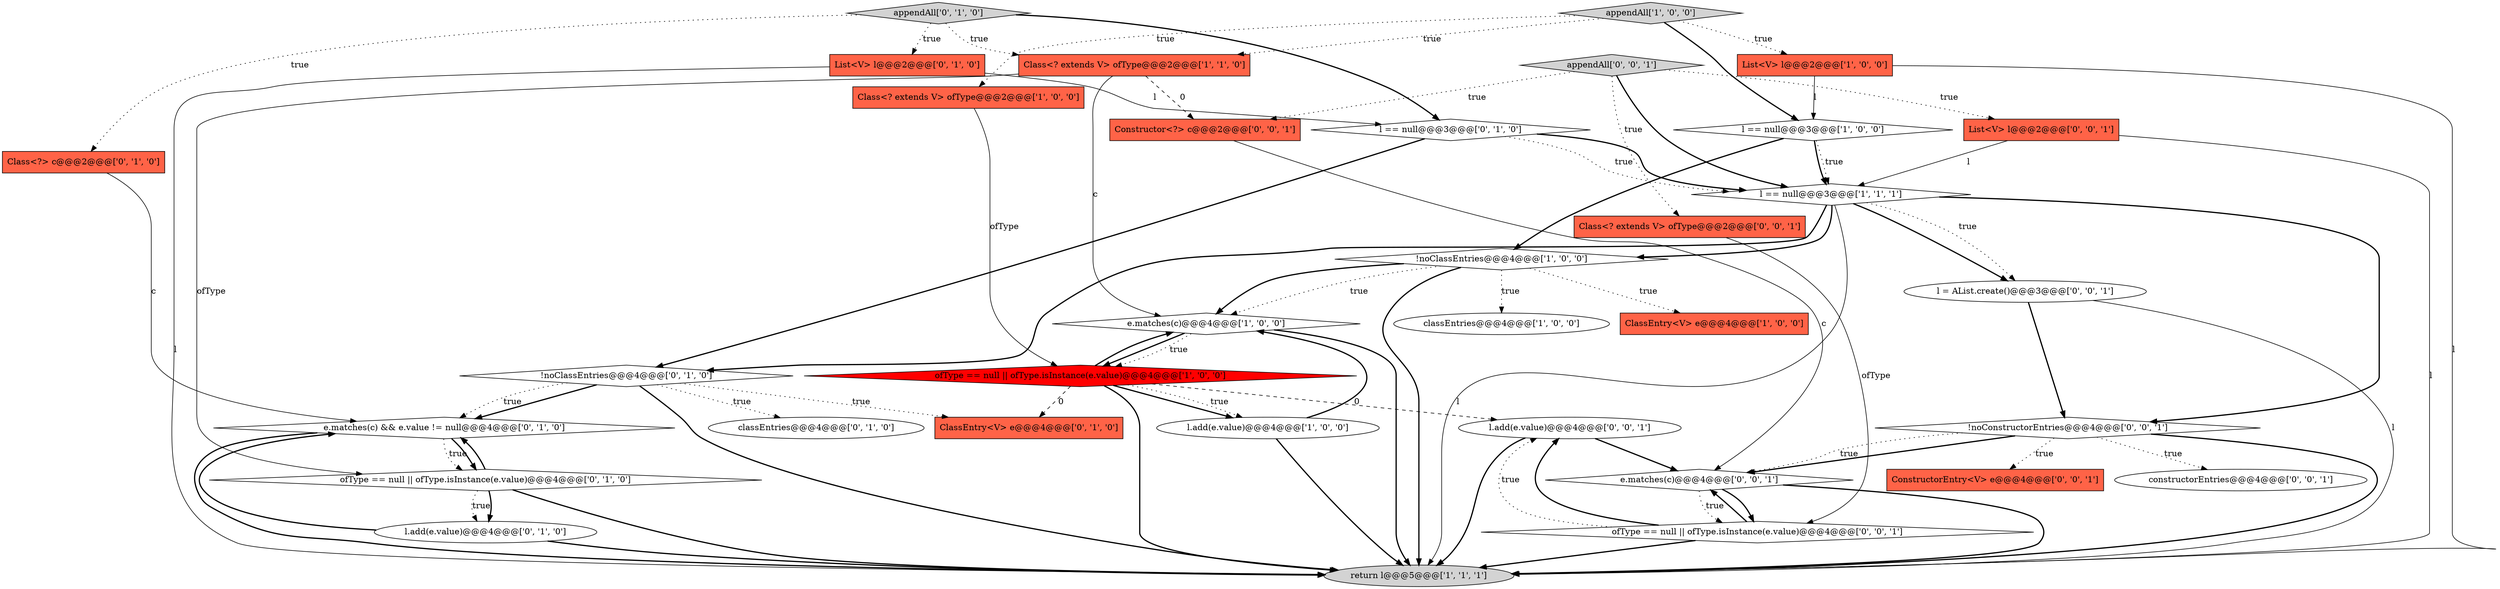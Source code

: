 digraph {
12 [style = filled, label = "return l@@@5@@@['1', '1', '1']", fillcolor = lightgray, shape = ellipse image = "AAA0AAABBB1BBB"];
0 [style = filled, label = "e.matches(c)@@@4@@@['1', '0', '0']", fillcolor = white, shape = diamond image = "AAA0AAABBB1BBB"];
9 [style = filled, label = "!noClassEntries@@@4@@@['1', '0', '0']", fillcolor = white, shape = diamond image = "AAA0AAABBB1BBB"];
13 [style = filled, label = "Class<?> c@@@2@@@['0', '1', '0']", fillcolor = tomato, shape = box image = "AAA0AAABBB2BBB"];
8 [style = filled, label = "l == null@@@3@@@['1', '1', '1']", fillcolor = white, shape = diamond image = "AAA0AAABBB1BBB"];
5 [style = filled, label = "ClassEntry<V> e@@@4@@@['1', '0', '0']", fillcolor = tomato, shape = box image = "AAA0AAABBB1BBB"];
22 [style = filled, label = "ClassEntry<V> e@@@4@@@['0', '1', '0']", fillcolor = tomato, shape = box image = "AAA1AAABBB2BBB"];
32 [style = filled, label = "appendAll['0', '0', '1']", fillcolor = lightgray, shape = diamond image = "AAA0AAABBB3BBB"];
33 [style = filled, label = "l = AList.create()@@@3@@@['0', '0', '1']", fillcolor = white, shape = ellipse image = "AAA0AAABBB3BBB"];
28 [style = filled, label = "Constructor<?> c@@@2@@@['0', '0', '1']", fillcolor = tomato, shape = box image = "AAA0AAABBB3BBB"];
20 [style = filled, label = "l.add(e.value)@@@4@@@['0', '1', '0']", fillcolor = white, shape = ellipse image = "AAA0AAABBB2BBB"];
14 [style = filled, label = "appendAll['0', '1', '0']", fillcolor = lightgray, shape = diamond image = "AAA0AAABBB2BBB"];
30 [style = filled, label = "!noConstructorEntries@@@4@@@['0', '0', '1']", fillcolor = white, shape = diamond image = "AAA0AAABBB3BBB"];
26 [style = filled, label = "List<V> l@@@2@@@['0', '0', '1']", fillcolor = tomato, shape = box image = "AAA0AAABBB3BBB"];
16 [style = filled, label = "!noClassEntries@@@4@@@['0', '1', '0']", fillcolor = white, shape = diamond image = "AAA0AAABBB2BBB"];
3 [style = filled, label = "l.add(e.value)@@@4@@@['1', '0', '0']", fillcolor = white, shape = ellipse image = "AAA0AAABBB1BBB"];
29 [style = filled, label = "ConstructorEntry<V> e@@@4@@@['0', '0', '1']", fillcolor = tomato, shape = box image = "AAA0AAABBB3BBB"];
31 [style = filled, label = "l.add(e.value)@@@4@@@['0', '0', '1']", fillcolor = white, shape = ellipse image = "AAA0AAABBB3BBB"];
6 [style = filled, label = "Class<? extends V> ofType@@@2@@@['1', '0', '0']", fillcolor = tomato, shape = box image = "AAA0AAABBB1BBB"];
17 [style = filled, label = "ofType == null || ofType.isInstance(e.value)@@@4@@@['0', '1', '0']", fillcolor = white, shape = diamond image = "AAA0AAABBB2BBB"];
27 [style = filled, label = "Class<? extends V> ofType@@@2@@@['0', '0', '1']", fillcolor = tomato, shape = box image = "AAA0AAABBB3BBB"];
1 [style = filled, label = "List<V> l@@@2@@@['1', '0', '0']", fillcolor = tomato, shape = box image = "AAA0AAABBB1BBB"];
11 [style = filled, label = "ofType == null || ofType.isInstance(e.value)@@@4@@@['1', '0', '0']", fillcolor = red, shape = diamond image = "AAA1AAABBB1BBB"];
23 [style = filled, label = "constructorEntries@@@4@@@['0', '0', '1']", fillcolor = white, shape = ellipse image = "AAA0AAABBB3BBB"];
19 [style = filled, label = "classEntries@@@4@@@['0', '1', '0']", fillcolor = white, shape = ellipse image = "AAA0AAABBB2BBB"];
24 [style = filled, label = "ofType == null || ofType.isInstance(e.value)@@@4@@@['0', '0', '1']", fillcolor = white, shape = diamond image = "AAA0AAABBB3BBB"];
4 [style = filled, label = "appendAll['1', '0', '0']", fillcolor = lightgray, shape = diamond image = "AAA0AAABBB1BBB"];
2 [style = filled, label = "l == null@@@3@@@['1', '0', '0']", fillcolor = white, shape = diamond image = "AAA0AAABBB1BBB"];
25 [style = filled, label = "e.matches(c)@@@4@@@['0', '0', '1']", fillcolor = white, shape = diamond image = "AAA0AAABBB3BBB"];
21 [style = filled, label = "e.matches(c) && e.value != null@@@4@@@['0', '1', '0']", fillcolor = white, shape = diamond image = "AAA0AAABBB2BBB"];
7 [style = filled, label = "classEntries@@@4@@@['1', '0', '0']", fillcolor = white, shape = ellipse image = "AAA0AAABBB1BBB"];
15 [style = filled, label = "List<V> l@@@2@@@['0', '1', '0']", fillcolor = tomato, shape = box image = "AAA0AAABBB2BBB"];
18 [style = filled, label = "l == null@@@3@@@['0', '1', '0']", fillcolor = white, shape = diamond image = "AAA0AAABBB2BBB"];
10 [style = filled, label = "Class<? extends V> ofType@@@2@@@['1', '1', '0']", fillcolor = tomato, shape = box image = "AAA0AAABBB1BBB"];
4->6 [style = dotted, label="true"];
26->8 [style = solid, label="l"];
16->19 [style = dotted, label="true"];
17->20 [style = dotted, label="true"];
8->16 [style = bold, label=""];
8->33 [style = bold, label=""];
8->30 [style = bold, label=""];
32->28 [style = dotted, label="true"];
24->12 [style = bold, label=""];
10->0 [style = solid, label="c"];
9->0 [style = dotted, label="true"];
31->25 [style = bold, label=""];
9->0 [style = bold, label=""];
4->1 [style = dotted, label="true"];
4->10 [style = dotted, label="true"];
0->12 [style = bold, label=""];
24->31 [style = dotted, label="true"];
11->22 [style = dashed, label="0"];
15->18 [style = solid, label="l"];
33->12 [style = solid, label="l"];
0->11 [style = bold, label=""];
25->24 [style = dotted, label="true"];
30->25 [style = bold, label=""];
10->28 [style = dashed, label="0"];
18->8 [style = dotted, label="true"];
21->17 [style = dotted, label="true"];
11->12 [style = bold, label=""];
13->21 [style = solid, label="c"];
2->9 [style = bold, label=""];
15->12 [style = solid, label="l"];
16->22 [style = dotted, label="true"];
3->12 [style = bold, label=""];
4->2 [style = bold, label=""];
10->17 [style = solid, label="ofType"];
31->12 [style = bold, label=""];
14->10 [style = dotted, label="true"];
14->13 [style = dotted, label="true"];
3->0 [style = bold, label=""];
28->25 [style = solid, label="c"];
27->24 [style = solid, label="ofType"];
21->12 [style = bold, label=""];
20->21 [style = bold, label=""];
8->12 [style = solid, label="l"];
30->29 [style = dotted, label="true"];
14->15 [style = dotted, label="true"];
25->24 [style = bold, label=""];
32->27 [style = dotted, label="true"];
11->0 [style = bold, label=""];
18->16 [style = bold, label=""];
17->12 [style = bold, label=""];
30->12 [style = bold, label=""];
32->8 [style = bold, label=""];
30->25 [style = dotted, label="true"];
8->33 [style = dotted, label="true"];
24->31 [style = bold, label=""];
11->3 [style = bold, label=""];
25->12 [style = bold, label=""];
11->31 [style = dashed, label="0"];
16->21 [style = bold, label=""];
24->25 [style = bold, label=""];
20->12 [style = bold, label=""];
30->23 [style = dotted, label="true"];
8->9 [style = bold, label=""];
1->2 [style = solid, label="l"];
33->30 [style = bold, label=""];
16->21 [style = dotted, label="true"];
1->12 [style = solid, label="l"];
32->26 [style = dotted, label="true"];
14->18 [style = bold, label=""];
6->11 [style = solid, label="ofType"];
9->12 [style = bold, label=""];
18->8 [style = bold, label=""];
26->12 [style = solid, label="l"];
9->7 [style = dotted, label="true"];
11->3 [style = dotted, label="true"];
0->11 [style = dotted, label="true"];
16->12 [style = bold, label=""];
21->17 [style = bold, label=""];
17->21 [style = bold, label=""];
2->8 [style = dotted, label="true"];
2->8 [style = bold, label=""];
17->20 [style = bold, label=""];
9->5 [style = dotted, label="true"];
}
